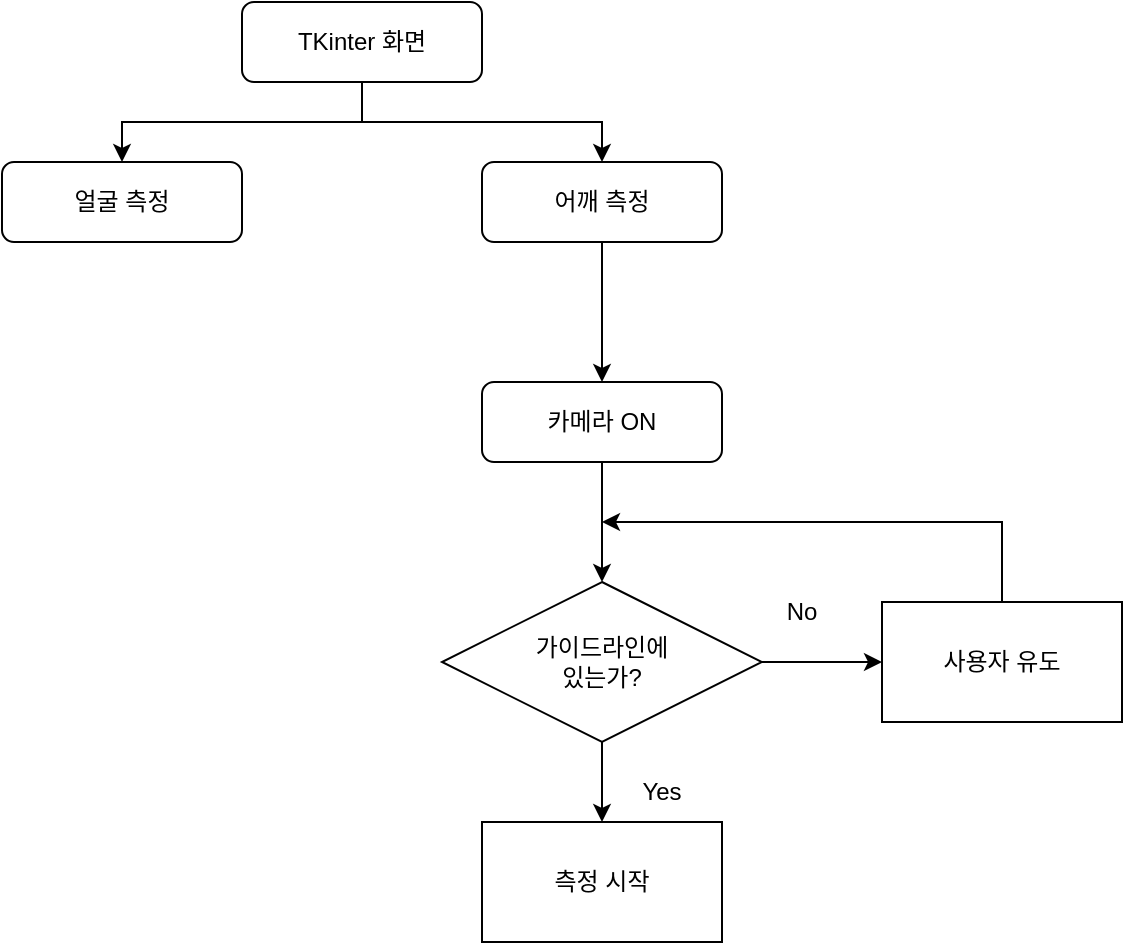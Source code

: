 <mxfile version="21.3.8" type="github">
  <diagram id="C5RBs43oDa-KdzZeNtuy" name="Page-1">
    <mxGraphModel dx="792" dy="1266" grid="1" gridSize="10" guides="1" tooltips="1" connect="1" arrows="1" fold="1" page="1" pageScale="1" pageWidth="827" pageHeight="1169" math="0" shadow="0">
      <root>
        <mxCell id="WIyWlLk6GJQsqaUBKTNV-0" />
        <mxCell id="WIyWlLk6GJQsqaUBKTNV-1" parent="WIyWlLk6GJQsqaUBKTNV-0" />
        <mxCell id="anHEm9FxHo_ls97_bLTY-0" value="" style="edgeStyle=orthogonalEdgeStyle;rounded=0;orthogonalLoop=1;jettySize=auto;html=1;" parent="WIyWlLk6GJQsqaUBKTNV-1" source="anHEm9FxHo_ls97_bLTY-2" target="anHEm9FxHo_ls97_bLTY-4" edge="1">
          <mxGeometry relative="1" as="geometry" />
        </mxCell>
        <mxCell id="anHEm9FxHo_ls97_bLTY-1" value="" style="edgeStyle=orthogonalEdgeStyle;rounded=0;orthogonalLoop=1;jettySize=auto;html=1;" parent="WIyWlLk6GJQsqaUBKTNV-1" source="anHEm9FxHo_ls97_bLTY-2" target="anHEm9FxHo_ls97_bLTY-5" edge="1">
          <mxGeometry relative="1" as="geometry" />
        </mxCell>
        <mxCell id="anHEm9FxHo_ls97_bLTY-2" value="TKinter 화면" style="rounded=1;whiteSpace=wrap;html=1;fontSize=12;glass=0;strokeWidth=1;shadow=0;" parent="WIyWlLk6GJQsqaUBKTNV-1" vertex="1">
          <mxGeometry x="340" y="140" width="120" height="40" as="geometry" />
        </mxCell>
        <mxCell id="anHEm9FxHo_ls97_bLTY-3" value="" style="edgeStyle=orthogonalEdgeStyle;rounded=0;orthogonalLoop=1;jettySize=auto;html=1;" parent="WIyWlLk6GJQsqaUBKTNV-1" source="anHEm9FxHo_ls97_bLTY-4" target="anHEm9FxHo_ls97_bLTY-7" edge="1">
          <mxGeometry relative="1" as="geometry" />
        </mxCell>
        <mxCell id="anHEm9FxHo_ls97_bLTY-4" value="어깨 측정" style="rounded=1;whiteSpace=wrap;html=1;fontSize=12;glass=0;strokeWidth=1;shadow=0;" parent="WIyWlLk6GJQsqaUBKTNV-1" vertex="1">
          <mxGeometry x="460" y="220" width="120" height="40" as="geometry" />
        </mxCell>
        <mxCell id="anHEm9FxHo_ls97_bLTY-5" value="얼굴 측정" style="rounded=1;whiteSpace=wrap;html=1;fontSize=12;glass=0;strokeWidth=1;shadow=0;" parent="WIyWlLk6GJQsqaUBKTNV-1" vertex="1">
          <mxGeometry x="220" y="220" width="120" height="40" as="geometry" />
        </mxCell>
        <mxCell id="anHEm9FxHo_ls97_bLTY-6" value="" style="edgeStyle=orthogonalEdgeStyle;rounded=0;orthogonalLoop=1;jettySize=auto;html=1;" parent="WIyWlLk6GJQsqaUBKTNV-1" source="anHEm9FxHo_ls97_bLTY-7" target="anHEm9FxHo_ls97_bLTY-10" edge="1">
          <mxGeometry relative="1" as="geometry">
            <mxPoint x="520" y="420" as="targetPoint" />
          </mxGeometry>
        </mxCell>
        <mxCell id="anHEm9FxHo_ls97_bLTY-7" value="카메라 ON" style="rounded=1;whiteSpace=wrap;html=1;fontSize=12;glass=0;strokeWidth=1;shadow=0;" parent="WIyWlLk6GJQsqaUBKTNV-1" vertex="1">
          <mxGeometry x="460" y="330" width="120" height="40" as="geometry" />
        </mxCell>
        <mxCell id="anHEm9FxHo_ls97_bLTY-8" value="" style="edgeStyle=orthogonalEdgeStyle;rounded=0;orthogonalLoop=1;jettySize=auto;html=1;" parent="WIyWlLk6GJQsqaUBKTNV-1" source="anHEm9FxHo_ls97_bLTY-10" target="anHEm9FxHo_ls97_bLTY-11" edge="1">
          <mxGeometry relative="1" as="geometry" />
        </mxCell>
        <mxCell id="anHEm9FxHo_ls97_bLTY-9" value="" style="edgeStyle=orthogonalEdgeStyle;rounded=0;orthogonalLoop=1;jettySize=auto;html=1;" parent="WIyWlLk6GJQsqaUBKTNV-1" source="anHEm9FxHo_ls97_bLTY-10" target="anHEm9FxHo_ls97_bLTY-15" edge="1">
          <mxGeometry relative="1" as="geometry" />
        </mxCell>
        <mxCell id="anHEm9FxHo_ls97_bLTY-10" value="가이드라인에&lt;br&gt;있는가?" style="rhombus;whiteSpace=wrap;html=1;" parent="WIyWlLk6GJQsqaUBKTNV-1" vertex="1">
          <mxGeometry x="440" y="430" width="160" height="80" as="geometry" />
        </mxCell>
        <mxCell id="anHEm9FxHo_ls97_bLTY-11" value="측정 시작" style="whiteSpace=wrap;html=1;" parent="WIyWlLk6GJQsqaUBKTNV-1" vertex="1">
          <mxGeometry x="460" y="550" width="120" height="60" as="geometry" />
        </mxCell>
        <mxCell id="anHEm9FxHo_ls97_bLTY-12" value="No" style="text;strokeColor=none;align=center;fillColor=none;html=1;verticalAlign=middle;whiteSpace=wrap;rounded=0;" parent="WIyWlLk6GJQsqaUBKTNV-1" vertex="1">
          <mxGeometry x="590" y="430" width="60" height="30" as="geometry" />
        </mxCell>
        <mxCell id="anHEm9FxHo_ls97_bLTY-13" value="Yes" style="text;strokeColor=none;align=center;fillColor=none;html=1;verticalAlign=middle;whiteSpace=wrap;rounded=0;" parent="WIyWlLk6GJQsqaUBKTNV-1" vertex="1">
          <mxGeometry x="520" y="520" width="60" height="30" as="geometry" />
        </mxCell>
        <mxCell id="anHEm9FxHo_ls97_bLTY-14" style="edgeStyle=orthogonalEdgeStyle;rounded=0;orthogonalLoop=1;jettySize=auto;html=1;" parent="WIyWlLk6GJQsqaUBKTNV-1" source="anHEm9FxHo_ls97_bLTY-15" edge="1">
          <mxGeometry relative="1" as="geometry">
            <mxPoint x="520" y="400" as="targetPoint" />
            <Array as="points">
              <mxPoint x="720" y="400" />
            </Array>
          </mxGeometry>
        </mxCell>
        <mxCell id="anHEm9FxHo_ls97_bLTY-15" value="사용자 유도" style="whiteSpace=wrap;html=1;" parent="WIyWlLk6GJQsqaUBKTNV-1" vertex="1">
          <mxGeometry x="660" y="440" width="120" height="60" as="geometry" />
        </mxCell>
      </root>
    </mxGraphModel>
  </diagram>
</mxfile>
